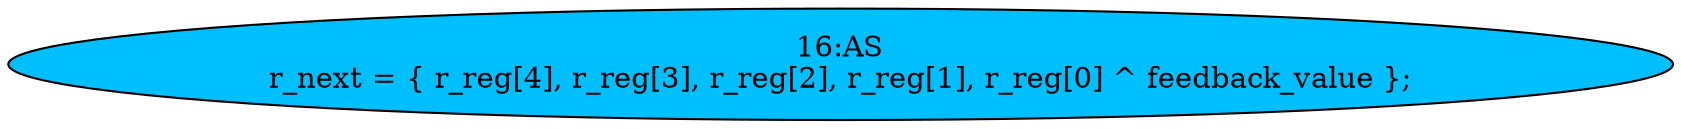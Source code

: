 strict digraph "" {
	node [label="\N"];
	"16:AS"	[ast="<pyverilog.vparser.ast.Assign object at 0x7f1ee5e8bd50>",
		def_var="['r_next']",
		fillcolor=deepskyblue,
		label="16:AS
r_next = { r_reg[4], r_reg[3], r_reg[2], r_reg[1], r_reg[0] ^ feedback_value };",
		statements="[]",
		style=filled,
		typ=Assign,
		use_var="['r_reg', 'r_reg', 'r_reg', 'r_reg', 'r_reg', 'feedback_value']"];
}
